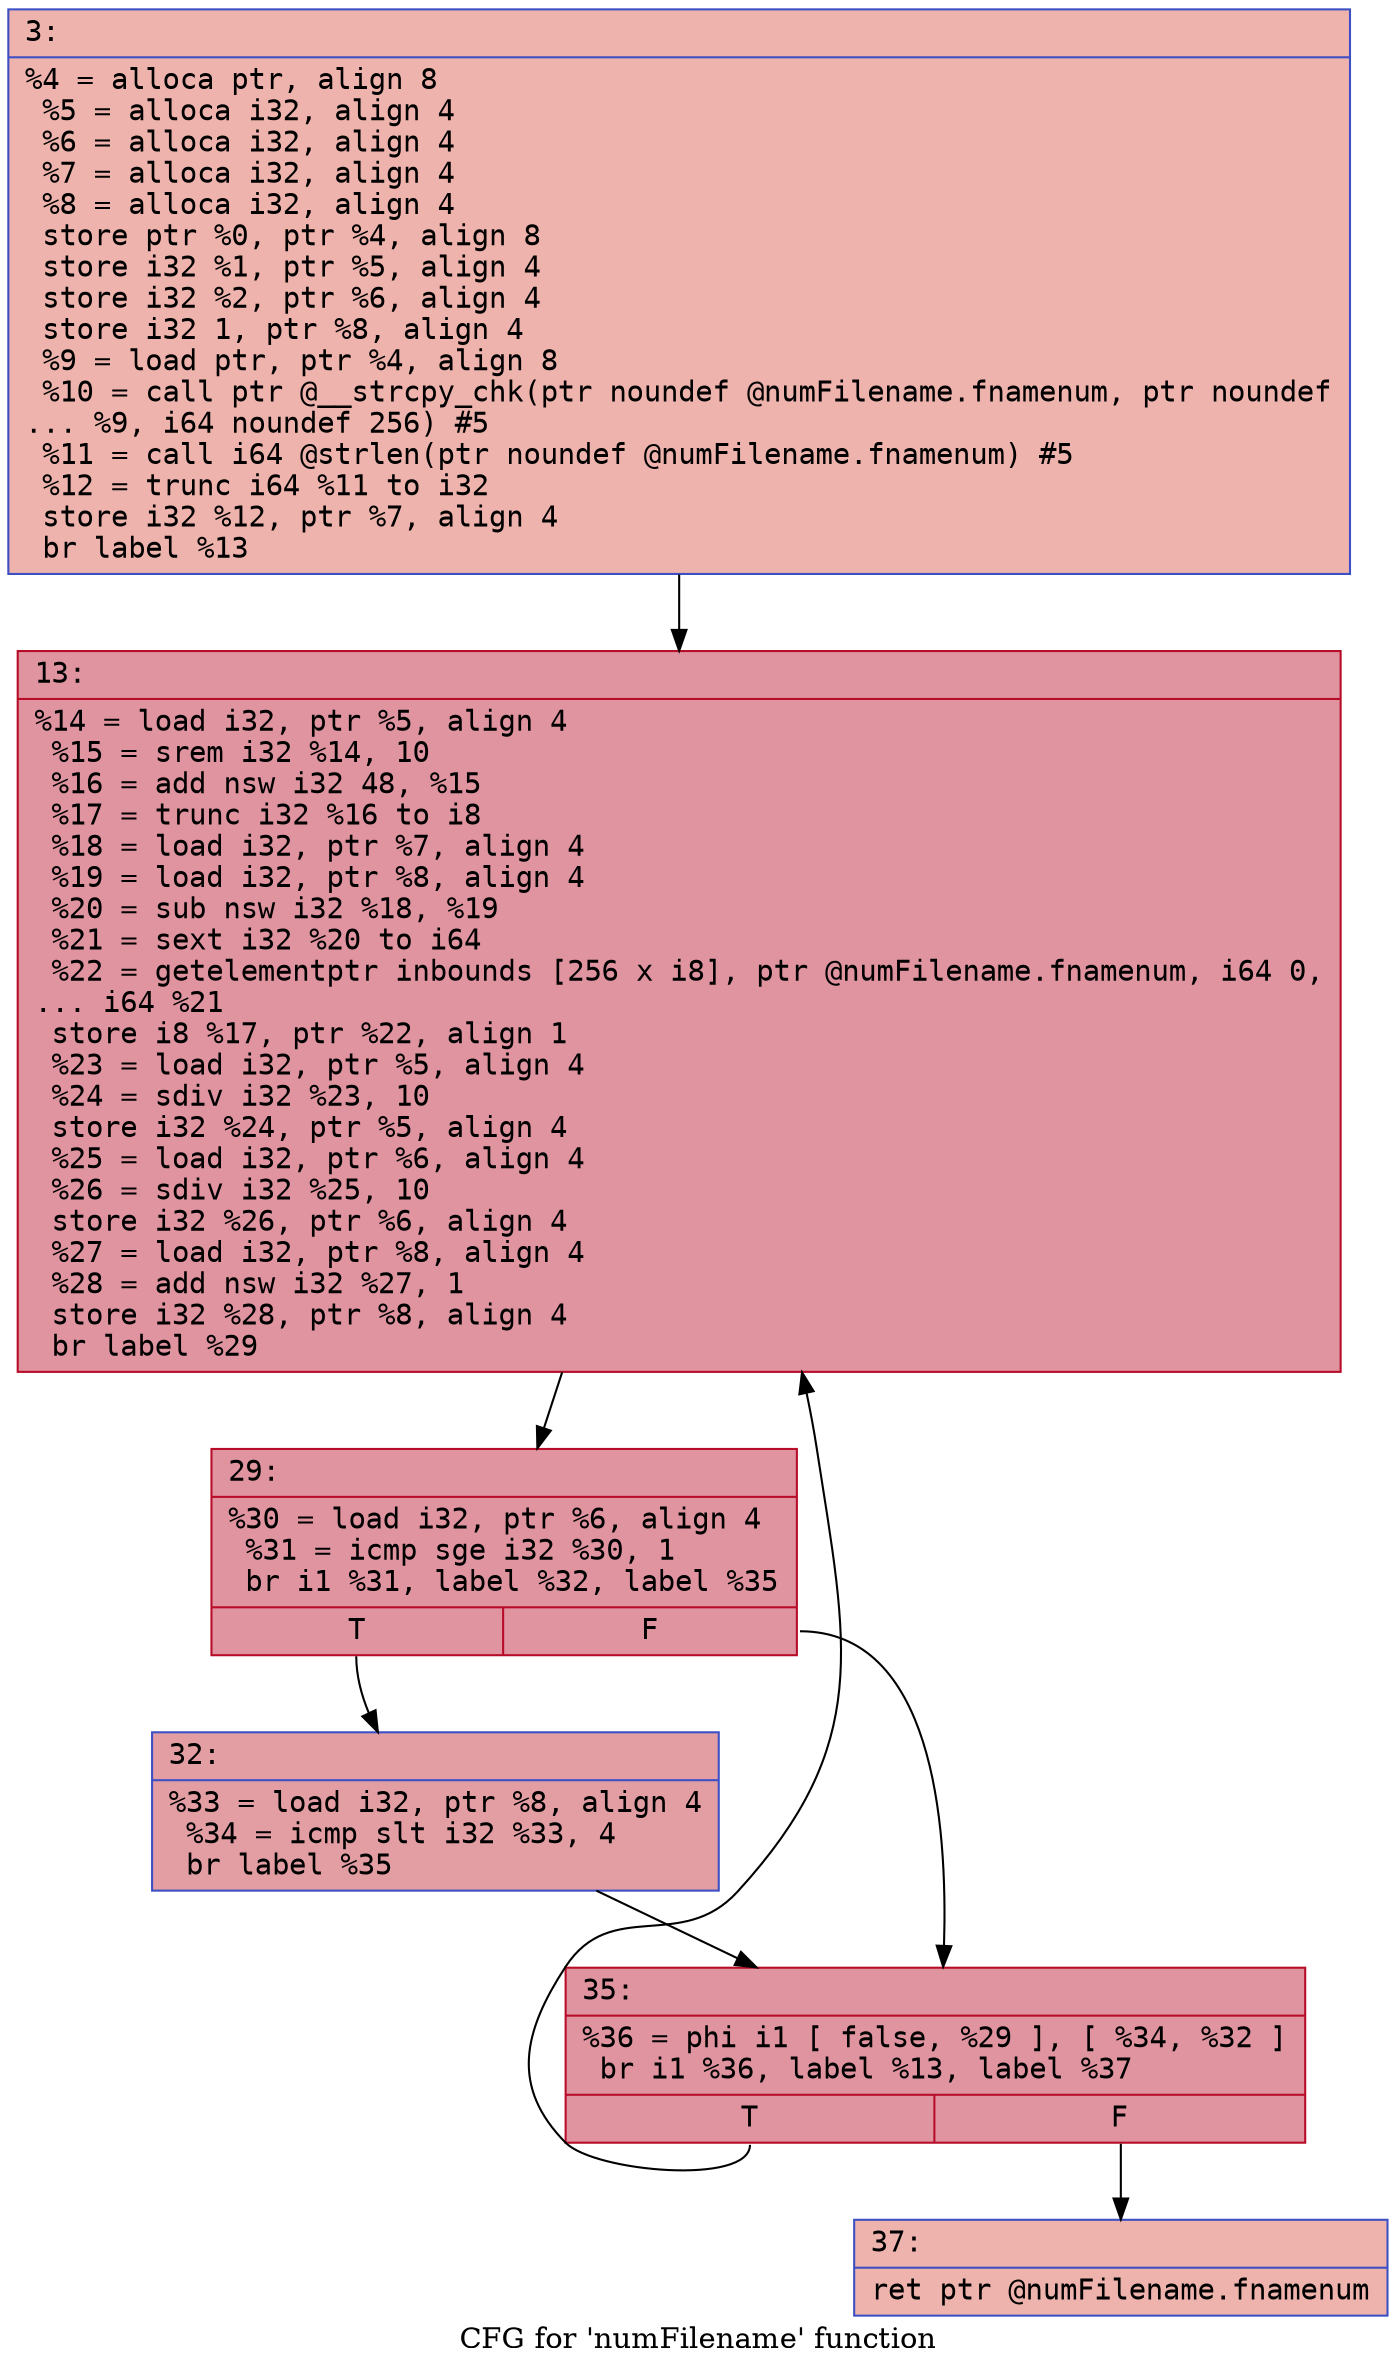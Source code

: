 digraph "CFG for 'numFilename' function" {
	label="CFG for 'numFilename' function";

	Node0x600001c10f00 [shape=record,color="#3d50c3ff", style=filled, fillcolor="#d6524470" fontname="Courier",label="{3:\l|  %4 = alloca ptr, align 8\l  %5 = alloca i32, align 4\l  %6 = alloca i32, align 4\l  %7 = alloca i32, align 4\l  %8 = alloca i32, align 4\l  store ptr %0, ptr %4, align 8\l  store i32 %1, ptr %5, align 4\l  store i32 %2, ptr %6, align 4\l  store i32 1, ptr %8, align 4\l  %9 = load ptr, ptr %4, align 8\l  %10 = call ptr @__strcpy_chk(ptr noundef @numFilename.fnamenum, ptr noundef\l... %9, i64 noundef 256) #5\l  %11 = call i64 @strlen(ptr noundef @numFilename.fnamenum) #5\l  %12 = trunc i64 %11 to i32\l  store i32 %12, ptr %7, align 4\l  br label %13\l}"];
	Node0x600001c10f00 -> Node0x600001c10f50[tooltip="3 -> 13\nProbability 100.00%" ];
	Node0x600001c10f50 [shape=record,color="#b70d28ff", style=filled, fillcolor="#b70d2870" fontname="Courier",label="{13:\l|  %14 = load i32, ptr %5, align 4\l  %15 = srem i32 %14, 10\l  %16 = add nsw i32 48, %15\l  %17 = trunc i32 %16 to i8\l  %18 = load i32, ptr %7, align 4\l  %19 = load i32, ptr %8, align 4\l  %20 = sub nsw i32 %18, %19\l  %21 = sext i32 %20 to i64\l  %22 = getelementptr inbounds [256 x i8], ptr @numFilename.fnamenum, i64 0,\l... i64 %21\l  store i8 %17, ptr %22, align 1\l  %23 = load i32, ptr %5, align 4\l  %24 = sdiv i32 %23, 10\l  store i32 %24, ptr %5, align 4\l  %25 = load i32, ptr %6, align 4\l  %26 = sdiv i32 %25, 10\l  store i32 %26, ptr %6, align 4\l  %27 = load i32, ptr %8, align 4\l  %28 = add nsw i32 %27, 1\l  store i32 %28, ptr %8, align 4\l  br label %29\l}"];
	Node0x600001c10f50 -> Node0x600001c10fa0[tooltip="13 -> 29\nProbability 100.00%" ];
	Node0x600001c10fa0 [shape=record,color="#b70d28ff", style=filled, fillcolor="#b70d2870" fontname="Courier",label="{29:\l|  %30 = load i32, ptr %6, align 4\l  %31 = icmp sge i32 %30, 1\l  br i1 %31, label %32, label %35\l|{<s0>T|<s1>F}}"];
	Node0x600001c10fa0:s0 -> Node0x600001c10ff0[tooltip="29 -> 32\nProbability 50.00%" ];
	Node0x600001c10fa0:s1 -> Node0x600001c11040[tooltip="29 -> 35\nProbability 50.00%" ];
	Node0x600001c10ff0 [shape=record,color="#3d50c3ff", style=filled, fillcolor="#be242e70" fontname="Courier",label="{32:\l|  %33 = load i32, ptr %8, align 4\l  %34 = icmp slt i32 %33, 4\l  br label %35\l}"];
	Node0x600001c10ff0 -> Node0x600001c11040[tooltip="32 -> 35\nProbability 100.00%" ];
	Node0x600001c11040 [shape=record,color="#b70d28ff", style=filled, fillcolor="#b70d2870" fontname="Courier",label="{35:\l|  %36 = phi i1 [ false, %29 ], [ %34, %32 ]\l  br i1 %36, label %13, label %37\l|{<s0>T|<s1>F}}"];
	Node0x600001c11040:s0 -> Node0x600001c10f50[tooltip="35 -> 13\nProbability 96.88%" ];
	Node0x600001c11040:s1 -> Node0x600001c11090[tooltip="35 -> 37\nProbability 3.12%" ];
	Node0x600001c11090 [shape=record,color="#3d50c3ff", style=filled, fillcolor="#d6524470" fontname="Courier",label="{37:\l|  ret ptr @numFilename.fnamenum\l}"];
}

